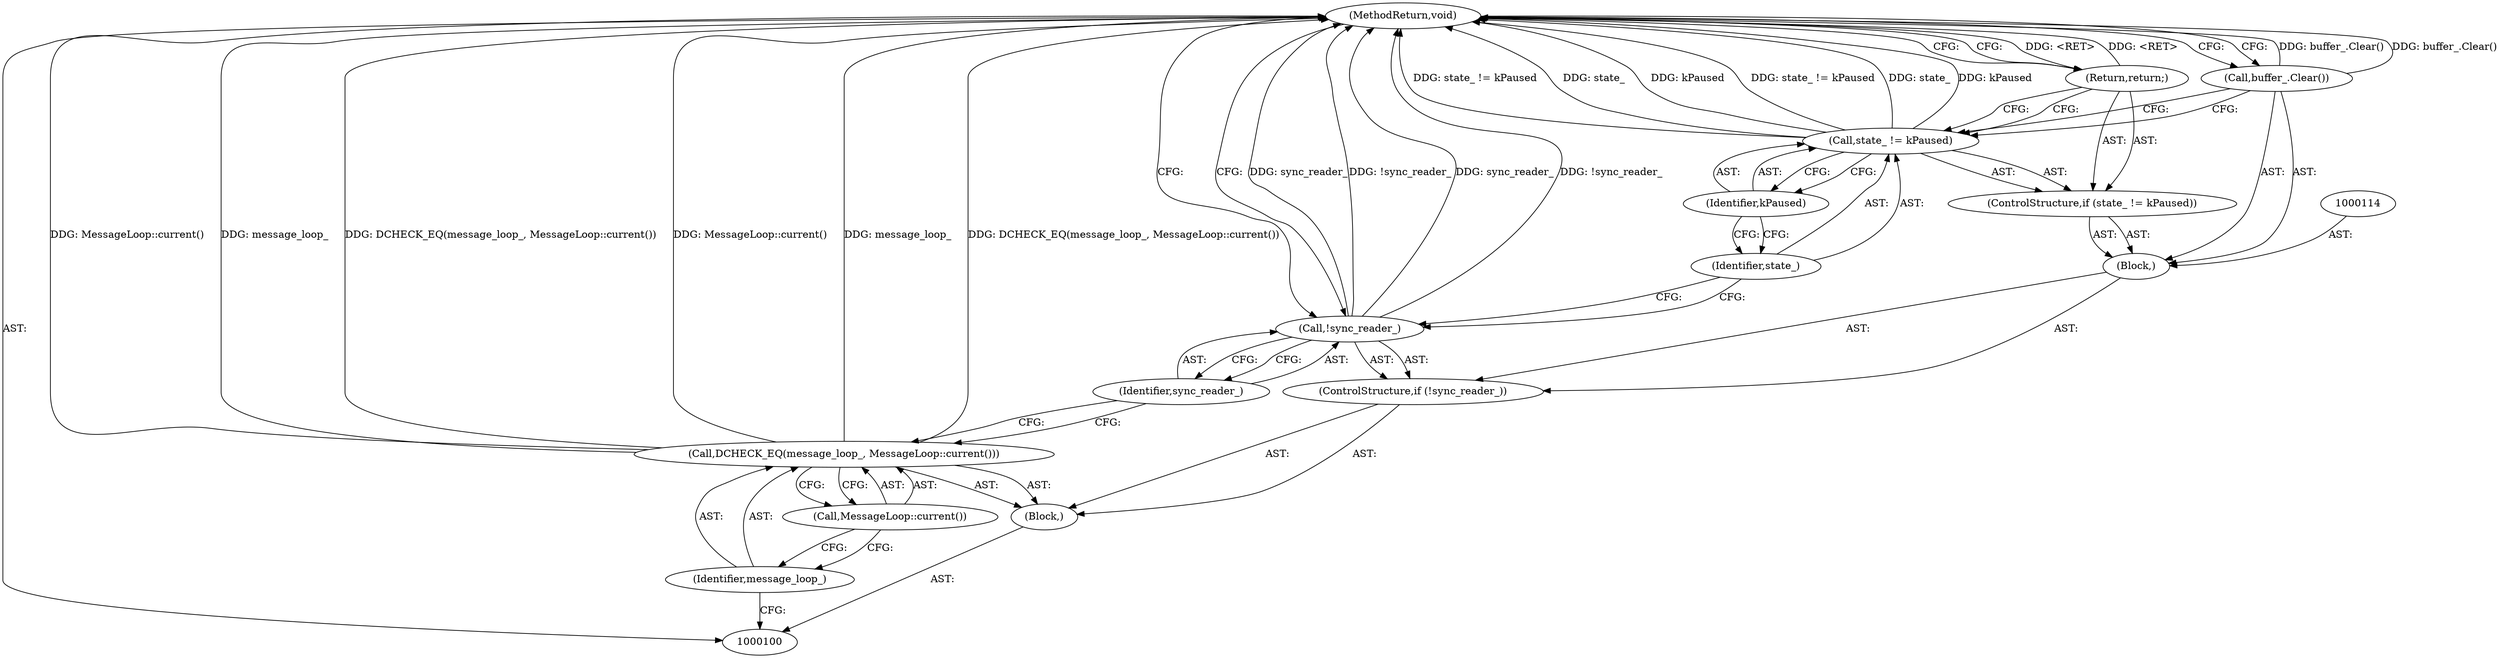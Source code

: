 digraph "0_Chrome_b9866ebc631655c593a2ac60a3c7cf7d217ccf5d" {
"1000116" [label="(MethodReturn,void)"];
"1000101" [label="(Block,)"];
"1000103" [label="(Identifier,message_loop_)"];
"1000102" [label="(Call,DCHECK_EQ(message_loop_, MessageLoop::current()))"];
"1000104" [label="(Call,MessageLoop::current())"];
"1000105" [label="(ControlStructure,if (!sync_reader_))"];
"1000106" [label="(Call,!sync_reader_)"];
"1000107" [label="(Identifier,sync_reader_)"];
"1000112" [label="(Identifier,kPaused)"];
"1000109" [label="(ControlStructure,if (state_ != kPaused))"];
"1000110" [label="(Call,state_ != kPaused)"];
"1000111" [label="(Identifier,state_)"];
"1000113" [label="(Return,return;)"];
"1000108" [label="(Block,)"];
"1000115" [label="(Call,buffer_.Clear())"];
"1000116" -> "1000100"  [label="AST: "];
"1000116" -> "1000113"  [label="CFG: "];
"1000116" -> "1000115"  [label="CFG: "];
"1000116" -> "1000106"  [label="CFG: "];
"1000106" -> "1000116"  [label="DDG: sync_reader_"];
"1000106" -> "1000116"  [label="DDG: !sync_reader_"];
"1000102" -> "1000116"  [label="DDG: MessageLoop::current()"];
"1000102" -> "1000116"  [label="DDG: message_loop_"];
"1000102" -> "1000116"  [label="DDG: DCHECK_EQ(message_loop_, MessageLoop::current())"];
"1000115" -> "1000116"  [label="DDG: buffer_.Clear()"];
"1000110" -> "1000116"  [label="DDG: state_ != kPaused"];
"1000110" -> "1000116"  [label="DDG: state_"];
"1000110" -> "1000116"  [label="DDG: kPaused"];
"1000113" -> "1000116"  [label="DDG: <RET>"];
"1000101" -> "1000100"  [label="AST: "];
"1000102" -> "1000101"  [label="AST: "];
"1000105" -> "1000101"  [label="AST: "];
"1000103" -> "1000102"  [label="AST: "];
"1000103" -> "1000100"  [label="CFG: "];
"1000104" -> "1000103"  [label="CFG: "];
"1000102" -> "1000101"  [label="AST: "];
"1000102" -> "1000104"  [label="CFG: "];
"1000103" -> "1000102"  [label="AST: "];
"1000104" -> "1000102"  [label="AST: "];
"1000107" -> "1000102"  [label="CFG: "];
"1000102" -> "1000116"  [label="DDG: MessageLoop::current()"];
"1000102" -> "1000116"  [label="DDG: message_loop_"];
"1000102" -> "1000116"  [label="DDG: DCHECK_EQ(message_loop_, MessageLoop::current())"];
"1000104" -> "1000102"  [label="AST: "];
"1000104" -> "1000103"  [label="CFG: "];
"1000102" -> "1000104"  [label="CFG: "];
"1000105" -> "1000101"  [label="AST: "];
"1000106" -> "1000105"  [label="AST: "];
"1000108" -> "1000105"  [label="AST: "];
"1000106" -> "1000105"  [label="AST: "];
"1000106" -> "1000107"  [label="CFG: "];
"1000107" -> "1000106"  [label="AST: "];
"1000111" -> "1000106"  [label="CFG: "];
"1000116" -> "1000106"  [label="CFG: "];
"1000106" -> "1000116"  [label="DDG: sync_reader_"];
"1000106" -> "1000116"  [label="DDG: !sync_reader_"];
"1000107" -> "1000106"  [label="AST: "];
"1000107" -> "1000102"  [label="CFG: "];
"1000106" -> "1000107"  [label="CFG: "];
"1000112" -> "1000110"  [label="AST: "];
"1000112" -> "1000111"  [label="CFG: "];
"1000110" -> "1000112"  [label="CFG: "];
"1000109" -> "1000108"  [label="AST: "];
"1000110" -> "1000109"  [label="AST: "];
"1000113" -> "1000109"  [label="AST: "];
"1000110" -> "1000109"  [label="AST: "];
"1000110" -> "1000112"  [label="CFG: "];
"1000111" -> "1000110"  [label="AST: "];
"1000112" -> "1000110"  [label="AST: "];
"1000113" -> "1000110"  [label="CFG: "];
"1000115" -> "1000110"  [label="CFG: "];
"1000110" -> "1000116"  [label="DDG: state_ != kPaused"];
"1000110" -> "1000116"  [label="DDG: state_"];
"1000110" -> "1000116"  [label="DDG: kPaused"];
"1000111" -> "1000110"  [label="AST: "];
"1000111" -> "1000106"  [label="CFG: "];
"1000112" -> "1000111"  [label="CFG: "];
"1000113" -> "1000109"  [label="AST: "];
"1000113" -> "1000110"  [label="CFG: "];
"1000116" -> "1000113"  [label="CFG: "];
"1000113" -> "1000116"  [label="DDG: <RET>"];
"1000108" -> "1000105"  [label="AST: "];
"1000109" -> "1000108"  [label="AST: "];
"1000114" -> "1000108"  [label="AST: "];
"1000115" -> "1000108"  [label="AST: "];
"1000115" -> "1000108"  [label="AST: "];
"1000115" -> "1000110"  [label="CFG: "];
"1000116" -> "1000115"  [label="CFG: "];
"1000115" -> "1000116"  [label="DDG: buffer_.Clear()"];
}
